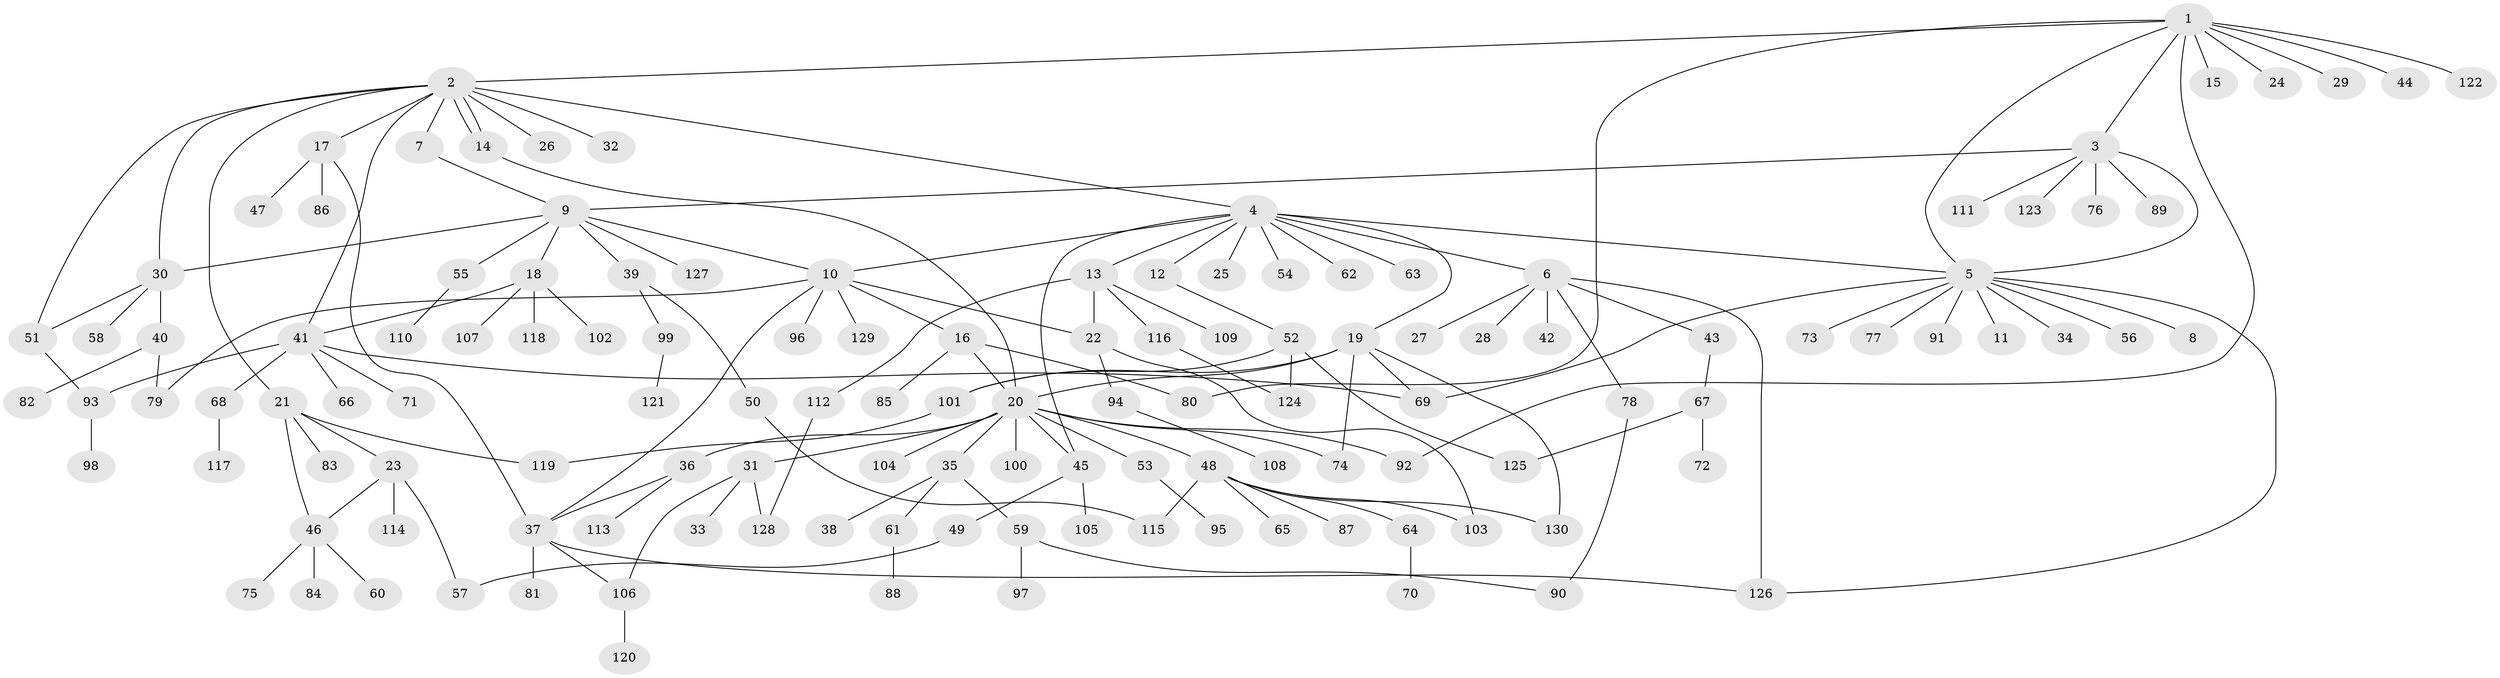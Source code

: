 // coarse degree distribution, {8: 0.021505376344086023, 10: 0.010752688172043012, 16: 0.010752688172043012, 14: 0.010752688172043012, 7: 0.043010752688172046, 1: 0.5483870967741935, 4: 0.043010752688172046, 3: 0.10752688172043011, 6: 0.021505376344086023, 12: 0.010752688172043012, 2: 0.13978494623655913, 5: 0.03225806451612903}
// Generated by graph-tools (version 1.1) at 2025/23/03/03/25 07:23:52]
// undirected, 130 vertices, 164 edges
graph export_dot {
graph [start="1"]
  node [color=gray90,style=filled];
  1;
  2;
  3;
  4;
  5;
  6;
  7;
  8;
  9;
  10;
  11;
  12;
  13;
  14;
  15;
  16;
  17;
  18;
  19;
  20;
  21;
  22;
  23;
  24;
  25;
  26;
  27;
  28;
  29;
  30;
  31;
  32;
  33;
  34;
  35;
  36;
  37;
  38;
  39;
  40;
  41;
  42;
  43;
  44;
  45;
  46;
  47;
  48;
  49;
  50;
  51;
  52;
  53;
  54;
  55;
  56;
  57;
  58;
  59;
  60;
  61;
  62;
  63;
  64;
  65;
  66;
  67;
  68;
  69;
  70;
  71;
  72;
  73;
  74;
  75;
  76;
  77;
  78;
  79;
  80;
  81;
  82;
  83;
  84;
  85;
  86;
  87;
  88;
  89;
  90;
  91;
  92;
  93;
  94;
  95;
  96;
  97;
  98;
  99;
  100;
  101;
  102;
  103;
  104;
  105;
  106;
  107;
  108;
  109;
  110;
  111;
  112;
  113;
  114;
  115;
  116;
  117;
  118;
  119;
  120;
  121;
  122;
  123;
  124;
  125;
  126;
  127;
  128;
  129;
  130;
  1 -- 2;
  1 -- 3;
  1 -- 5;
  1 -- 15;
  1 -- 24;
  1 -- 29;
  1 -- 44;
  1 -- 80;
  1 -- 92;
  1 -- 122;
  2 -- 4;
  2 -- 7;
  2 -- 14;
  2 -- 14;
  2 -- 17;
  2 -- 21;
  2 -- 26;
  2 -- 30;
  2 -- 32;
  2 -- 41;
  2 -- 51;
  3 -- 5;
  3 -- 9;
  3 -- 76;
  3 -- 89;
  3 -- 111;
  3 -- 123;
  4 -- 5;
  4 -- 6;
  4 -- 10;
  4 -- 12;
  4 -- 13;
  4 -- 19;
  4 -- 25;
  4 -- 45;
  4 -- 54;
  4 -- 62;
  4 -- 63;
  5 -- 8;
  5 -- 11;
  5 -- 34;
  5 -- 56;
  5 -- 69;
  5 -- 73;
  5 -- 77;
  5 -- 91;
  5 -- 126;
  6 -- 27;
  6 -- 28;
  6 -- 42;
  6 -- 43;
  6 -- 78;
  6 -- 126;
  7 -- 9;
  9 -- 10;
  9 -- 18;
  9 -- 30;
  9 -- 39;
  9 -- 55;
  9 -- 127;
  10 -- 16;
  10 -- 22;
  10 -- 37;
  10 -- 79;
  10 -- 96;
  10 -- 129;
  12 -- 52;
  13 -- 22;
  13 -- 109;
  13 -- 112;
  13 -- 116;
  14 -- 20;
  16 -- 20;
  16 -- 80;
  16 -- 85;
  17 -- 37;
  17 -- 47;
  17 -- 86;
  18 -- 41;
  18 -- 102;
  18 -- 107;
  18 -- 118;
  19 -- 20;
  19 -- 69;
  19 -- 74;
  19 -- 101;
  19 -- 130;
  20 -- 31;
  20 -- 35;
  20 -- 36;
  20 -- 45;
  20 -- 48;
  20 -- 53;
  20 -- 74;
  20 -- 92;
  20 -- 100;
  20 -- 104;
  21 -- 23;
  21 -- 46;
  21 -- 83;
  21 -- 119;
  22 -- 94;
  22 -- 103;
  23 -- 46;
  23 -- 57;
  23 -- 114;
  30 -- 40;
  30 -- 51;
  30 -- 58;
  31 -- 33;
  31 -- 106;
  31 -- 128;
  35 -- 38;
  35 -- 59;
  35 -- 61;
  36 -- 37;
  36 -- 113;
  37 -- 81;
  37 -- 106;
  37 -- 126;
  39 -- 50;
  39 -- 99;
  40 -- 79;
  40 -- 82;
  41 -- 66;
  41 -- 68;
  41 -- 69;
  41 -- 71;
  41 -- 93;
  43 -- 67;
  45 -- 49;
  45 -- 105;
  46 -- 60;
  46 -- 75;
  46 -- 84;
  48 -- 64;
  48 -- 65;
  48 -- 87;
  48 -- 103;
  48 -- 115;
  48 -- 130;
  49 -- 57;
  50 -- 115;
  51 -- 93;
  52 -- 101;
  52 -- 124;
  52 -- 125;
  53 -- 95;
  55 -- 110;
  59 -- 90;
  59 -- 97;
  61 -- 88;
  64 -- 70;
  67 -- 72;
  67 -- 125;
  68 -- 117;
  78 -- 90;
  93 -- 98;
  94 -- 108;
  99 -- 121;
  101 -- 119;
  106 -- 120;
  112 -- 128;
  116 -- 124;
}
